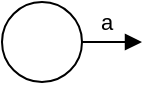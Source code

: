 <mxfile version="24.7.5" pages="5">
  <diagram id="Dt4wjNWieyJKgJcUcHfe" name="simple_event">
    <mxGraphModel dx="294" dy="170" grid="0" gridSize="10" guides="1" tooltips="1" connect="1" arrows="1" fold="1" page="0" pageScale="1" pageWidth="1200" pageHeight="1920" math="0" shadow="0">
      <root>
        <mxCell id="0" />
        <mxCell id="1" parent="0" />
        <mxCell id="BMSSNcOqun7ss-0o_jSP-1" style="edgeStyle=orthogonalEdgeStyle;rounded=0;orthogonalLoop=1;jettySize=auto;html=1;entryX=0;entryY=0.5;entryDx=0;entryDy=0;endArrow=block;endFill=1;" edge="1" parent="1" source="BMSSNcOqun7ss-0o_jSP-3">
          <mxGeometry relative="1" as="geometry">
            <mxPoint x="270" y="270" as="targetPoint" />
          </mxGeometry>
        </mxCell>
        <mxCell id="BMSSNcOqun7ss-0o_jSP-2" value="a" style="edgeLabel;html=1;align=center;verticalAlign=middle;resizable=0;points=[];" vertex="1" connectable="0" parent="BMSSNcOqun7ss-0o_jSP-1">
          <mxGeometry x="0.195" y="-3" relative="1" as="geometry">
            <mxPoint x="-6" y="-13" as="offset" />
          </mxGeometry>
        </mxCell>
        <mxCell id="BMSSNcOqun7ss-0o_jSP-3" value="" style="ellipse;whiteSpace=wrap;html=1;aspect=fixed;" vertex="1" parent="1">
          <mxGeometry x="200" y="250" width="40" height="40" as="geometry" />
        </mxCell>
      </root>
    </mxGraphModel>
  </diagram>
  <diagram name="sequence" id="yJSmkhsY5lY9JGR9UB3k">
    <mxGraphModel grid="0" page="0" gridSize="10" guides="1" tooltips="1" connect="1" arrows="1" fold="1" pageScale="1" pageWidth="1200" pageHeight="1920" math="0" shadow="0">
      <root>
        <mxCell id="0" />
        <mxCell id="1" parent="0" />
        <mxCell id="RDeuK3p27Ghsf5HxchCJ-2" style="edgeStyle=orthogonalEdgeStyle;rounded=0;orthogonalLoop=1;jettySize=auto;html=1;entryX=0;entryY=0.5;entryDx=0;entryDy=0;endArrow=block;endFill=1;" edge="1" parent="1" source="RDeuK3p27Ghsf5HxchCJ-4" target="RDeuK3p27Ghsf5HxchCJ-7">
          <mxGeometry relative="1" as="geometry" />
        </mxCell>
        <mxCell id="RDeuK3p27Ghsf5HxchCJ-3" value="a" style="edgeLabel;html=1;align=center;verticalAlign=middle;resizable=0;points=[];" vertex="1" connectable="0" parent="RDeuK3p27Ghsf5HxchCJ-2">
          <mxGeometry x="0.195" y="-3" relative="1" as="geometry">
            <mxPoint x="1" y="-12" as="offset" />
          </mxGeometry>
        </mxCell>
        <mxCell id="RDeuK3p27Ghsf5HxchCJ-4" value="" style="ellipse;whiteSpace=wrap;html=1;aspect=fixed;" vertex="1" parent="1">
          <mxGeometry x="200" y="250" width="40" height="40" as="geometry" />
        </mxCell>
        <mxCell id="RDeuK3p27Ghsf5HxchCJ-5" style="edgeStyle=orthogonalEdgeStyle;rounded=0;orthogonalLoop=1;jettySize=auto;html=1;entryX=0;entryY=0.5;entryDx=0;entryDy=0;endArrow=block;endFill=1;" edge="1" parent="1" source="RDeuK3p27Ghsf5HxchCJ-7">
          <mxGeometry relative="1" as="geometry">
            <mxPoint x="340" y="270" as="targetPoint" />
          </mxGeometry>
        </mxCell>
        <mxCell id="RDeuK3p27Ghsf5HxchCJ-6" value="b" style="edgeLabel;html=1;align=center;verticalAlign=middle;resizable=0;points=[];" vertex="1" connectable="0" parent="RDeuK3p27Ghsf5HxchCJ-5">
          <mxGeometry x="0.195" y="1" relative="1" as="geometry">
            <mxPoint x="-8" y="-7" as="offset" />
          </mxGeometry>
        </mxCell>
        <mxCell id="RDeuK3p27Ghsf5HxchCJ-7" value="" style="ellipse;whiteSpace=wrap;html=1;aspect=fixed;" vertex="1" parent="1">
          <mxGeometry x="270" y="250" width="40" height="40" as="geometry" />
        </mxCell>
      </root>
    </mxGraphModel>
  </diagram>
  <diagram id="nJh--e99j4ZvcFFyMldi" name="or">
    <mxGraphModel dx="294" dy="170" grid="0" gridSize="10" guides="1" tooltips="1" connect="1" arrows="1" fold="1" page="0" pageScale="1" pageWidth="1200" pageHeight="1920" math="0" shadow="0">
      <root>
        <mxCell id="0" />
        <mxCell id="1" parent="0" />
        <mxCell id="o_tw6J-xxkqOj1RT8k4R-7" style="edgeStyle=orthogonalEdgeStyle;rounded=0;orthogonalLoop=1;jettySize=auto;html=1;exitX=1;exitY=1;exitDx=0;exitDy=0;curved=1;" edge="1" parent="1" source="o_tw6J-xxkqOj1RT8k4R-3">
          <mxGeometry relative="1" as="geometry">
            <mxPoint x="170" y="205" as="targetPoint" />
            <Array as="points">
              <mxPoint x="122" y="205" />
              <mxPoint x="170" y="205" />
            </Array>
          </mxGeometry>
        </mxCell>
        <mxCell id="o_tw6J-xxkqOj1RT8k4R-9" value="b" style="edgeLabel;html=1;align=center;verticalAlign=middle;resizable=0;points=[];" vertex="1" connectable="0" parent="o_tw6J-xxkqOj1RT8k4R-7">
          <mxGeometry x="0.019" y="3" relative="1" as="geometry">
            <mxPoint x="5" y="-6" as="offset" />
          </mxGeometry>
        </mxCell>
        <mxCell id="o_tw6J-xxkqOj1RT8k4R-8" value="a" style="edgeStyle=orthogonalEdgeStyle;rounded=0;orthogonalLoop=1;jettySize=auto;html=1;exitX=1;exitY=0;exitDx=0;exitDy=0;curved=1;" edge="1" parent="1" source="o_tw6J-xxkqOj1RT8k4R-3">
          <mxGeometry x="0.276" y="10" relative="1" as="geometry">
            <mxPoint x="170" y="153" as="targetPoint" />
            <Array as="points">
              <mxPoint x="122" y="153" />
              <mxPoint x="156" y="153" />
            </Array>
            <mxPoint as="offset" />
          </mxGeometry>
        </mxCell>
        <mxCell id="o_tw6J-xxkqOj1RT8k4R-3" value="" style="ellipse;whiteSpace=wrap;html=1;aspect=fixed;" vertex="1" parent="1">
          <mxGeometry x="88" y="160" width="40" height="40" as="geometry" />
        </mxCell>
      </root>
    </mxGraphModel>
  </diagram>
  <diagram id="sIlIL4hKgF5bbz6QYlAe" name="kleene">
    <mxGraphModel dx="318" dy="184" grid="0" gridSize="10" guides="1" tooltips="1" connect="1" arrows="1" fold="1" page="0" pageScale="1" pageWidth="1200" pageHeight="1920" math="0" shadow="0">
      <root>
        <mxCell id="0" />
        <mxCell id="1" parent="0" />
        <mxCell id="0_uetY30Ue6XtvWou8HO-4" style="edgeStyle=orthogonalEdgeStyle;rounded=0;orthogonalLoop=1;jettySize=auto;html=1;entryX=0;entryY=0.5;entryDx=0;entryDy=0;endArrow=block;endFill=1;" edge="1" parent="1" source="0_uetY30Ue6XtvWou8HO-6">
          <mxGeometry relative="1" as="geometry">
            <mxPoint x="340" y="270" as="targetPoint" />
          </mxGeometry>
        </mxCell>
        <mxCell id="0_uetY30Ue6XtvWou8HO-5" value="&lt;span style=&quot;color: rgb(32, 33, 36); font-family: &amp;quot;Google Sans&amp;quot;, Arial, sans-serif; text-align: left; text-wrap: wrap;&quot;&gt;ε&lt;/span&gt;" style="edgeLabel;html=1;align=center;verticalAlign=middle;resizable=0;points=[];" vertex="1" connectable="0" parent="0_uetY30Ue6XtvWou8HO-4">
          <mxGeometry x="0.195" y="1" relative="1" as="geometry">
            <mxPoint x="-7" y="-7" as="offset" />
          </mxGeometry>
        </mxCell>
        <mxCell id="0_uetY30Ue6XtvWou8HO-6" value="" style="ellipse;whiteSpace=wrap;html=1;aspect=fixed;" vertex="1" parent="1">
          <mxGeometry x="270" y="250" width="40" height="40" as="geometry" />
        </mxCell>
        <mxCell id="0_uetY30Ue6XtvWou8HO-12" style="edgeStyle=orthogonalEdgeStyle;rounded=0;orthogonalLoop=1;jettySize=auto;html=1;exitX=0;exitY=0;exitDx=0;exitDy=0;entryX=1;entryY=0;entryDx=0;entryDy=0;curved=1;endArrow=block;endFill=1;" edge="1" parent="1" source="0_uetY30Ue6XtvWou8HO-6" target="0_uetY30Ue6XtvWou8HO-6">
          <mxGeometry relative="1" as="geometry">
            <Array as="points">
              <mxPoint x="276" y="235" />
              <mxPoint x="304" y="235" />
            </Array>
          </mxGeometry>
        </mxCell>
        <mxCell id="0_uetY30Ue6XtvWou8HO-13" value="a" style="edgeLabel;html=1;align=center;verticalAlign=middle;resizable=0;points=[];" vertex="1" connectable="0" parent="0_uetY30Ue6XtvWou8HO-12">
          <mxGeometry x="0.02" relative="1" as="geometry">
            <mxPoint y="-8" as="offset" />
          </mxGeometry>
        </mxCell>
      </root>
    </mxGraphModel>
  </diagram>
  <diagram id="Y68wbm5Iglbih3V4Ec4j" name="basic_automaton">
    <mxGraphModel dx="512" dy="297" grid="0" gridSize="10" guides="1" tooltips="1" connect="1" arrows="1" fold="1" page="0" pageScale="1" pageWidth="1200" pageHeight="1920" math="1" shadow="0">
      <root>
        <mxCell id="0" />
        <mxCell id="1" parent="0" />
        <mxCell id="FDLPJOFQr5VUaEmehPKr-1" style="edgeStyle=orthogonalEdgeStyle;rounded=0;orthogonalLoop=1;jettySize=auto;html=1;entryX=0;entryY=0.5;entryDx=0;entryDy=0;endArrow=block;endFill=1;" edge="1" parent="1" source="FDLPJOFQr5VUaEmehPKr-3">
          <mxGeometry relative="1" as="geometry">
            <mxPoint x="270" y="270" as="targetPoint" />
          </mxGeometry>
        </mxCell>
        <mxCell id="FDLPJOFQr5VUaEmehPKr-2" value="`a`" style="edgeLabel;html=1;align=center;verticalAlign=middle;resizable=0;points=[];" vertex="1" connectable="0" parent="FDLPJOFQr5VUaEmehPKr-1">
          <mxGeometry x="0.195" y="-3" relative="1" as="geometry">
            <mxPoint x="-7" y="-11" as="offset" />
          </mxGeometry>
        </mxCell>
        <mxCell id="FDLPJOFQr5VUaEmehPKr-3" value="" style="ellipse;whiteSpace=wrap;html=1;aspect=fixed;" vertex="1" parent="1">
          <mxGeometry x="200" y="250" width="40" height="40" as="geometry" />
        </mxCell>
        <mxCell id="1gTkCScwurU02SMvg4A1-1" style="edgeStyle=orthogonalEdgeStyle;rounded=0;orthogonalLoop=1;jettySize=auto;html=1;entryX=0;entryY=0.5;entryDx=0;entryDy=0;endArrow=block;endFill=1;" edge="1" parent="1" source="1gTkCScwurU02SMvg4A1-3" target="1gTkCScwurU02SMvg4A1-6">
          <mxGeometry relative="1" as="geometry" />
        </mxCell>
        <mxCell id="1gTkCScwurU02SMvg4A1-2" value="`a`" style="edgeLabel;html=1;align=center;verticalAlign=middle;resizable=0;points=[];" vertex="1" connectable="0" parent="1gTkCScwurU02SMvg4A1-1">
          <mxGeometry x="0.195" y="-3" relative="1" as="geometry">
            <mxPoint x="1" y="-6" as="offset" />
          </mxGeometry>
        </mxCell>
        <mxCell id="1gTkCScwurU02SMvg4A1-3" value="" style="ellipse;whiteSpace=wrap;html=1;aspect=fixed;" vertex="1" parent="1">
          <mxGeometry x="320" y="250" width="40" height="40" as="geometry" />
        </mxCell>
        <mxCell id="1gTkCScwurU02SMvg4A1-4" style="edgeStyle=orthogonalEdgeStyle;rounded=0;orthogonalLoop=1;jettySize=auto;html=1;entryX=0;entryY=0.5;entryDx=0;entryDy=0;endArrow=block;endFill=1;" edge="1" parent="1" source="1gTkCScwurU02SMvg4A1-6">
          <mxGeometry relative="1" as="geometry">
            <mxPoint x="460" y="270" as="targetPoint" />
          </mxGeometry>
        </mxCell>
        <mxCell id="1gTkCScwurU02SMvg4A1-5" value="`b`" style="edgeLabel;html=1;align=center;verticalAlign=middle;resizable=0;points=[];" vertex="1" connectable="0" parent="1gTkCScwurU02SMvg4A1-4">
          <mxGeometry x="0.195" y="1" relative="1" as="geometry">
            <mxPoint x="-8" y="-7" as="offset" />
          </mxGeometry>
        </mxCell>
        <mxCell id="1gTkCScwurU02SMvg4A1-6" value="" style="ellipse;whiteSpace=wrap;html=1;aspect=fixed;" vertex="1" parent="1">
          <mxGeometry x="390" y="250" width="40" height="40" as="geometry" />
        </mxCell>
        <mxCell id="jrPcwFwn2S9WiEkVr6m3-1" style="edgeStyle=orthogonalEdgeStyle;rounded=0;orthogonalLoop=1;jettySize=auto;html=1;exitX=1;exitY=1;exitDx=0;exitDy=0;curved=1;" edge="1" parent="1" source="jrPcwFwn2S9WiEkVr6m3-4">
          <mxGeometry relative="1" as="geometry">
            <mxPoint x="282" y="399" as="targetPoint" />
            <Array as="points">
              <mxPoint x="234" y="399" />
              <mxPoint x="282" y="399" />
            </Array>
          </mxGeometry>
        </mxCell>
        <mxCell id="jrPcwFwn2S9WiEkVr6m3-2" value="`b`" style="edgeLabel;html=1;align=center;verticalAlign=middle;resizable=0;points=[];" vertex="1" connectable="0" parent="jrPcwFwn2S9WiEkVr6m3-1">
          <mxGeometry x="0.019" y="3" relative="1" as="geometry">
            <mxPoint x="5" y="-6" as="offset" />
          </mxGeometry>
        </mxCell>
        <mxCell id="jrPcwFwn2S9WiEkVr6m3-3" value="`a`" style="edgeStyle=orthogonalEdgeStyle;rounded=0;orthogonalLoop=1;jettySize=auto;html=1;exitX=1;exitY=0;exitDx=0;exitDy=0;curved=1;" edge="1" parent="1" source="jrPcwFwn2S9WiEkVr6m3-4">
          <mxGeometry x="0.276" y="10" relative="1" as="geometry">
            <mxPoint x="282" y="347" as="targetPoint" />
            <Array as="points">
              <mxPoint x="234" y="347" />
              <mxPoint x="268" y="347" />
            </Array>
            <mxPoint as="offset" />
          </mxGeometry>
        </mxCell>
        <mxCell id="jrPcwFwn2S9WiEkVr6m3-4" value="" style="ellipse;whiteSpace=wrap;html=1;aspect=fixed;" vertex="1" parent="1">
          <mxGeometry x="200" y="354" width="40" height="40" as="geometry" />
        </mxCell>
        <mxCell id="yXRgcHuxFsb1obGb7ChE-1" style="edgeStyle=orthogonalEdgeStyle;rounded=0;orthogonalLoop=1;jettySize=auto;html=1;entryX=0;entryY=0.5;entryDx=0;entryDy=0;endArrow=block;endFill=1;" edge="1" parent="1" source="yXRgcHuxFsb1obGb7ChE-3">
          <mxGeometry relative="1" as="geometry">
            <mxPoint x="390" y="374" as="targetPoint" />
          </mxGeometry>
        </mxCell>
        <mxCell id="yXRgcHuxFsb1obGb7ChE-2" value="&lt;span style=&quot;color: rgb(32, 33, 36); font-family: &amp;quot;Google Sans&amp;quot;, Arial, sans-serif; text-align: left; text-wrap: wrap;&quot;&gt;`ε`&lt;/span&gt;" style="edgeLabel;html=1;align=center;verticalAlign=middle;resizable=0;points=[];" vertex="1" connectable="0" parent="yXRgcHuxFsb1obGb7ChE-1">
          <mxGeometry x="0.195" y="1" relative="1" as="geometry">
            <mxPoint x="-7" y="-7" as="offset" />
          </mxGeometry>
        </mxCell>
        <mxCell id="yXRgcHuxFsb1obGb7ChE-3" value="" style="ellipse;whiteSpace=wrap;html=1;aspect=fixed;" vertex="1" parent="1">
          <mxGeometry x="320" y="354" width="40" height="40" as="geometry" />
        </mxCell>
        <mxCell id="yXRgcHuxFsb1obGb7ChE-4" style="edgeStyle=orthogonalEdgeStyle;rounded=0;orthogonalLoop=1;jettySize=auto;html=1;exitX=0;exitY=0;exitDx=0;exitDy=0;entryX=1;entryY=0;entryDx=0;entryDy=0;curved=1;endArrow=block;endFill=1;" edge="1" parent="1" source="yXRgcHuxFsb1obGb7ChE-3" target="yXRgcHuxFsb1obGb7ChE-3">
          <mxGeometry relative="1" as="geometry">
            <Array as="points">
              <mxPoint x="326" y="339" />
              <mxPoint x="354" y="339" />
            </Array>
          </mxGeometry>
        </mxCell>
        <mxCell id="yXRgcHuxFsb1obGb7ChE-5" value="`a`" style="edgeLabel;html=1;align=center;verticalAlign=middle;resizable=0;points=[];" vertex="1" connectable="0" parent="yXRgcHuxFsb1obGb7ChE-4">
          <mxGeometry x="0.02" relative="1" as="geometry">
            <mxPoint y="-8" as="offset" />
          </mxGeometry>
        </mxCell>
        <mxCell id="yXRgcHuxFsb1obGb7ChE-6" value="(a) 事件 `a`" style="text;html=1;align=center;verticalAlign=middle;whiteSpace=wrap;rounded=0;" vertex="1" parent="1">
          <mxGeometry x="200" y="296" width="67" height="30" as="geometry" />
        </mxCell>
        <mxCell id="yXRgcHuxFsb1obGb7ChE-7" value="(b) 事件序列: `a\cdot b`" style="text;html=1;align=center;verticalAlign=middle;whiteSpace=wrap;rounded=0;" vertex="1" parent="1">
          <mxGeometry x="324" y="296" width="109" height="30" as="geometry" />
        </mxCell>
        <mxCell id="yXRgcHuxFsb1obGb7ChE-8" value="(c) 或：`a|b`" style="text;html=1;align=center;verticalAlign=middle;whiteSpace=wrap;rounded=0;" vertex="1" parent="1">
          <mxGeometry x="207" y="411" width="73" height="30" as="geometry" />
        </mxCell>
        <mxCell id="M1Q2ZjiU_aHvsfaF79zQ-2" value="&lt;div style=&quot;text-align: left;&quot;&gt;&lt;span style=&quot;background-color: initial;&quot;&gt;(d) Kleene闭包：\(a^*\)&lt;/span&gt;&lt;/div&gt;" style="text;html=1;align=center;verticalAlign=middle;whiteSpace=wrap;rounded=0;" vertex="1" parent="1">
          <mxGeometry x="324" y="411" width="109" height="30" as="geometry" />
        </mxCell>
      </root>
    </mxGraphModel>
  </diagram>
</mxfile>
